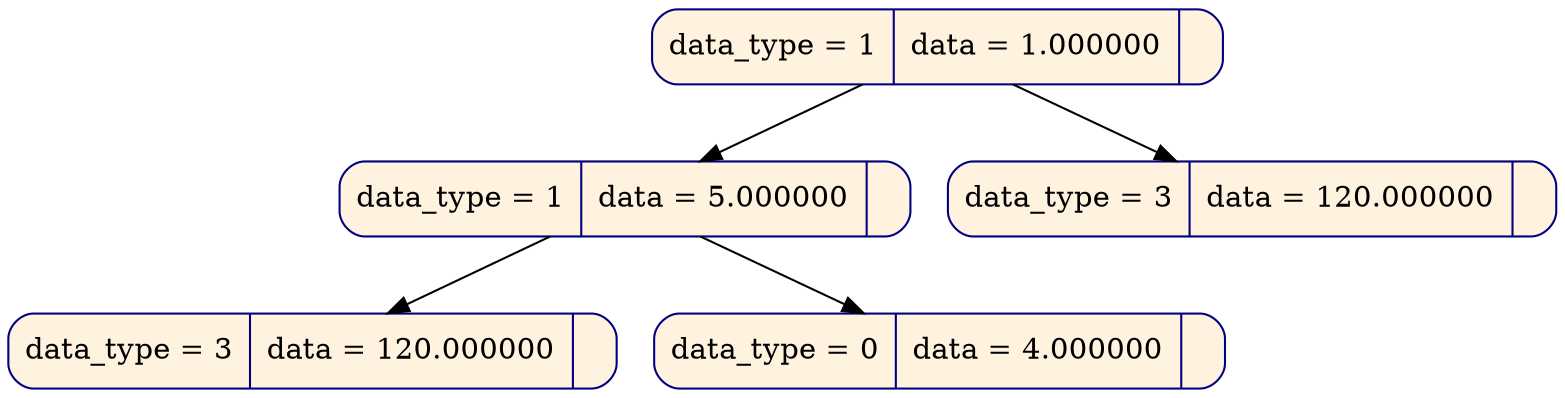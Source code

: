 digraph
{
node [shape = Mrecord, color  = "navy", style = "filled"];
node0x6100000000a0[label = " data_type = 1 | data = 1.000000 | ", fillcolor = "#fff3e0", rank = 0];
node0x610000000040[label = " data_type = 1 | data = 5.000000 | ", fillcolor = "#fff3e0", rank = 1];
node0x604000000050[label = " data_type = 3 | data = 120.000000 | ", fillcolor = "#fff3e0", rank = 2];
node0x608000000020[label = " data_type = 0 | data = 4.000000 | ", fillcolor = "#fff3e0", rank = 2];
node0x610000000070[label = " data_type = 3 | data = 120.000000 | ", fillcolor = "#fff3e0", rank = 1];
node0x6100000000a0 -> node0x610000000040;
node0x610000000040 -> node0x604000000050;
node0x610000000040 -> node0x608000000020;
node0x6100000000a0 -> node0x610000000070;
}
